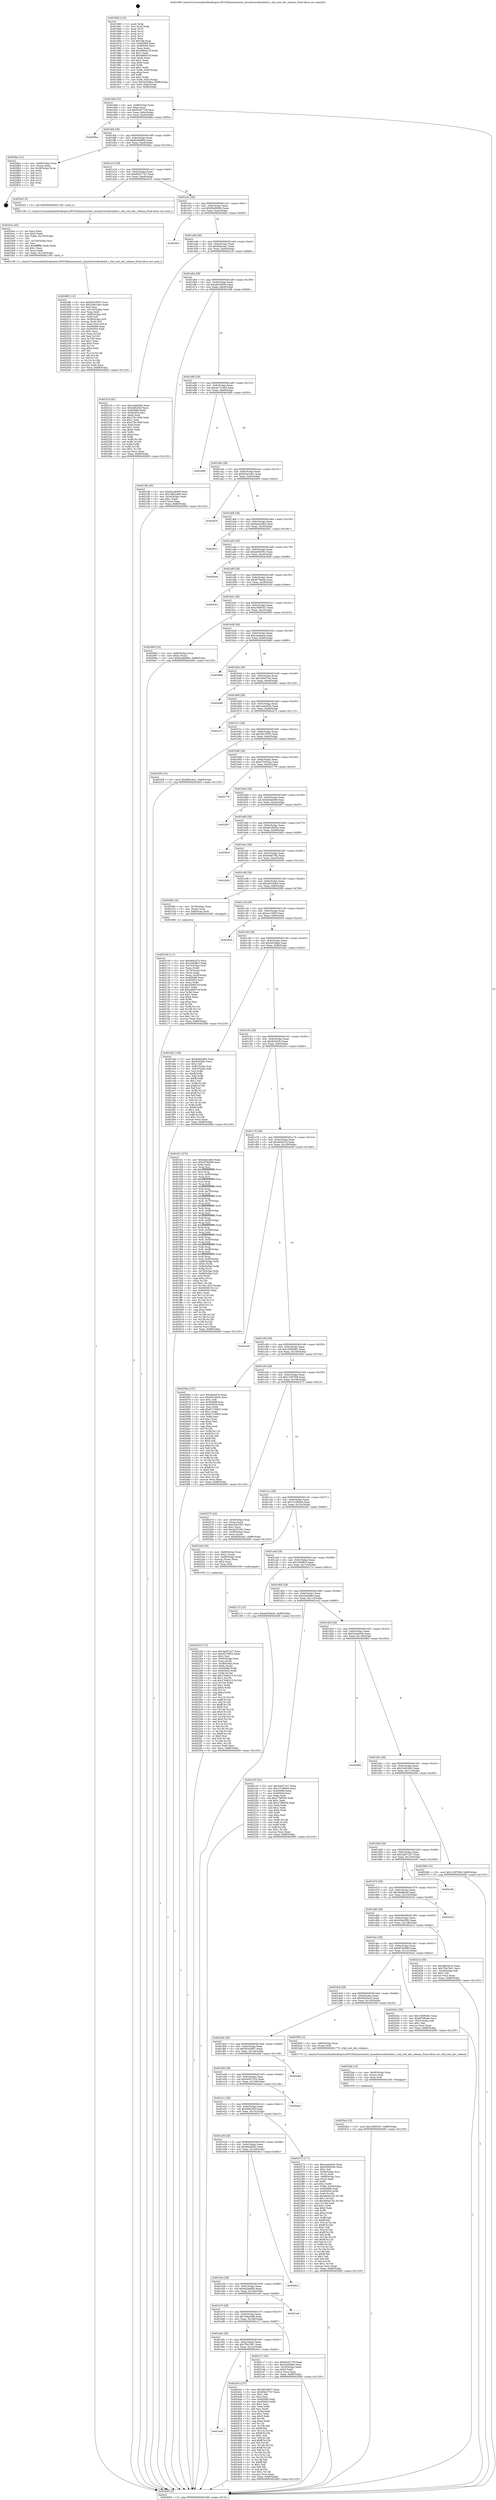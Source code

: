 digraph "0x401960" {
  label = "0x401960 (/mnt/c/Users/mathe/Desktop/tcc/POCII/binaries/extr_linuxdriversblockrbd.c_rbd_root_dev_release_Final-ollvm.out::main(0))"
  labelloc = "t"
  node[shape=record]

  Entry [label="",width=0.3,height=0.3,shape=circle,fillcolor=black,style=filled]
  "0x4019d4" [label="{
     0x4019d4 [32]\l
     | [instrs]\l
     &nbsp;&nbsp;0x4019d4 \<+6\>: mov -0x88(%rbp),%eax\l
     &nbsp;&nbsp;0x4019da \<+2\>: mov %eax,%ecx\l
     &nbsp;&nbsp;0x4019dc \<+6\>: sub $0x8165770f,%ecx\l
     &nbsp;&nbsp;0x4019e2 \<+6\>: mov %eax,-0x9c(%rbp)\l
     &nbsp;&nbsp;0x4019e8 \<+6\>: mov %ecx,-0xa0(%rbp)\l
     &nbsp;&nbsp;0x4019ee \<+6\>: je 00000000004028ba \<main+0xf5a\>\l
  }"]
  "0x4028ba" [label="{
     0x4028ba\l
  }", style=dashed]
  "0x4019f4" [label="{
     0x4019f4 [28]\l
     | [instrs]\l
     &nbsp;&nbsp;0x4019f4 \<+5\>: jmp 00000000004019f9 \<main+0x99\>\l
     &nbsp;&nbsp;0x4019f9 \<+6\>: mov -0x9c(%rbp),%eax\l
     &nbsp;&nbsp;0x4019ff \<+5\>: sub $0x8cdd4984,%eax\l
     &nbsp;&nbsp;0x401a04 \<+6\>: mov %eax,-0xa4(%rbp)\l
     &nbsp;&nbsp;0x401a0a \<+6\>: je 00000000004029ac \<main+0x104c\>\l
  }"]
  Exit [label="",width=0.3,height=0.3,shape=circle,fillcolor=black,style=filled,peripheries=2]
  "0x4029ac" [label="{
     0x4029ac [21]\l
     | [instrs]\l
     &nbsp;&nbsp;0x4029ac \<+4\>: mov -0x80(%rbp),%rax\l
     &nbsp;&nbsp;0x4029b0 \<+2\>: mov (%rax),%eax\l
     &nbsp;&nbsp;0x4029b2 \<+4\>: lea -0x28(%rbp),%rsp\l
     &nbsp;&nbsp;0x4029b6 \<+1\>: pop %rbx\l
     &nbsp;&nbsp;0x4029b7 \<+2\>: pop %r12\l
     &nbsp;&nbsp;0x4029b9 \<+2\>: pop %r13\l
     &nbsp;&nbsp;0x4029bb \<+2\>: pop %r14\l
     &nbsp;&nbsp;0x4029bd \<+2\>: pop %r15\l
     &nbsp;&nbsp;0x4029bf \<+1\>: pop %rbp\l
     &nbsp;&nbsp;0x4029c0 \<+1\>: ret\l
  }"]
  "0x401a10" [label="{
     0x401a10 [28]\l
     | [instrs]\l
     &nbsp;&nbsp;0x401a10 \<+5\>: jmp 0000000000401a15 \<main+0xb5\>\l
     &nbsp;&nbsp;0x401a15 \<+6\>: mov -0x9c(%rbp),%eax\l
     &nbsp;&nbsp;0x401a1b \<+5\>: sub $0x95b277d7,%eax\l
     &nbsp;&nbsp;0x401a20 \<+6\>: mov %eax,-0xa8(%rbp)\l
     &nbsp;&nbsp;0x401a26 \<+6\>: je 00000000004024c5 \<main+0xb65\>\l
  }"]
  "0x4025ba" [label="{
     0x4025ba [15]\l
     | [instrs]\l
     &nbsp;&nbsp;0x4025ba \<+10\>: movl $0xc36003a7,-0x88(%rbp)\l
     &nbsp;&nbsp;0x4025c4 \<+5\>: jmp 0000000000402b95 \<main+0x1235\>\l
  }"]
  "0x4024c5" [label="{
     0x4024c5 [5]\l
     | [instrs]\l
     &nbsp;&nbsp;0x4024c5 \<+5\>: call 0000000000401160 \<next_i\>\l
     | [calls]\l
     &nbsp;&nbsp;0x401160 \{1\} (/mnt/c/Users/mathe/Desktop/tcc/POCII/binaries/extr_linuxdriversblockrbd.c_rbd_root_dev_release_Final-ollvm.out::next_i)\l
  }"]
  "0x401a2c" [label="{
     0x401a2c [28]\l
     | [instrs]\l
     &nbsp;&nbsp;0x401a2c \<+5\>: jmp 0000000000401a31 \<main+0xd1\>\l
     &nbsp;&nbsp;0x401a31 \<+6\>: mov -0x9c(%rbp),%eax\l
     &nbsp;&nbsp;0x401a37 \<+5\>: sub $0x99a96694,%eax\l
     &nbsp;&nbsp;0x401a3c \<+6\>: mov %eax,-0xac(%rbp)\l
     &nbsp;&nbsp;0x401a42 \<+6\>: je 00000000004026b3 \<main+0xd53\>\l
  }"]
  "0x4025ab" [label="{
     0x4025ab [15]\l
     | [instrs]\l
     &nbsp;&nbsp;0x4025ab \<+4\>: mov -0x60(%rbp),%rax\l
     &nbsp;&nbsp;0x4025af \<+3\>: mov (%rax),%rax\l
     &nbsp;&nbsp;0x4025b2 \<+3\>: mov %rax,%rdi\l
     &nbsp;&nbsp;0x4025b5 \<+5\>: call 0000000000401030 \<free@plt\>\l
     | [calls]\l
     &nbsp;&nbsp;0x401030 \{1\} (unknown)\l
  }"]
  "0x4026b3" [label="{
     0x4026b3\l
  }", style=dashed]
  "0x401a48" [label="{
     0x401a48 [28]\l
     | [instrs]\l
     &nbsp;&nbsp;0x401a48 \<+5\>: jmp 0000000000401a4d \<main+0xed\>\l
     &nbsp;&nbsp;0x401a4d \<+6\>: mov -0x9c(%rbp),%eax\l
     &nbsp;&nbsp;0x401a53 \<+5\>: sub $0x9f3bc4a1,%eax\l
     &nbsp;&nbsp;0x401a58 \<+6\>: mov %eax,-0xb0(%rbp)\l
     &nbsp;&nbsp;0x401a5e \<+6\>: je 0000000000402318 \<main+0x9b8\>\l
  }"]
  "0x4024f6" [label="{
     0x4024f6 [112]\l
     | [instrs]\l
     &nbsp;&nbsp;0x4024f6 \<+5\>: mov $0x593c0937,%ecx\l
     &nbsp;&nbsp;0x4024fb \<+5\>: mov $0x33e61bb5,%edx\l
     &nbsp;&nbsp;0x402500 \<+2\>: xor %esi,%esi\l
     &nbsp;&nbsp;0x402502 \<+6\>: mov -0x154(%rbp),%edi\l
     &nbsp;&nbsp;0x402508 \<+3\>: imul %eax,%edi\l
     &nbsp;&nbsp;0x40250b \<+4\>: mov -0x60(%rbp),%r8\l
     &nbsp;&nbsp;0x40250f \<+3\>: mov (%r8),%r8\l
     &nbsp;&nbsp;0x402512 \<+4\>: mov -0x58(%rbp),%r9\l
     &nbsp;&nbsp;0x402516 \<+3\>: movslq (%r9),%r9\l
     &nbsp;&nbsp;0x402519 \<+4\>: mov %edi,(%r8,%r9,4)\l
     &nbsp;&nbsp;0x40251d \<+7\>: mov 0x405068,%eax\l
     &nbsp;&nbsp;0x402524 \<+7\>: mov 0x405054,%edi\l
     &nbsp;&nbsp;0x40252b \<+3\>: sub $0x1,%esi\l
     &nbsp;&nbsp;0x40252e \<+3\>: mov %eax,%r10d\l
     &nbsp;&nbsp;0x402531 \<+3\>: add %esi,%r10d\l
     &nbsp;&nbsp;0x402534 \<+4\>: imul %r10d,%eax\l
     &nbsp;&nbsp;0x402538 \<+3\>: and $0x1,%eax\l
     &nbsp;&nbsp;0x40253b \<+3\>: cmp $0x0,%eax\l
     &nbsp;&nbsp;0x40253e \<+4\>: sete %r11b\l
     &nbsp;&nbsp;0x402542 \<+3\>: cmp $0xa,%edi\l
     &nbsp;&nbsp;0x402545 \<+3\>: setl %bl\l
     &nbsp;&nbsp;0x402548 \<+3\>: mov %r11b,%r14b\l
     &nbsp;&nbsp;0x40254b \<+3\>: and %bl,%r14b\l
     &nbsp;&nbsp;0x40254e \<+3\>: xor %bl,%r11b\l
     &nbsp;&nbsp;0x402551 \<+3\>: or %r11b,%r14b\l
     &nbsp;&nbsp;0x402554 \<+4\>: test $0x1,%r14b\l
     &nbsp;&nbsp;0x402558 \<+3\>: cmovne %edx,%ecx\l
     &nbsp;&nbsp;0x40255b \<+6\>: mov %ecx,-0x88(%rbp)\l
     &nbsp;&nbsp;0x402561 \<+5\>: jmp 0000000000402b95 \<main+0x1235\>\l
  }"]
  "0x402318" [label="{
     0x402318 [91]\l
     | [instrs]\l
     &nbsp;&nbsp;0x402318 \<+5\>: mov $0xceebe93b,%eax\l
     &nbsp;&nbsp;0x40231d \<+5\>: mov $0x5b823fcf,%ecx\l
     &nbsp;&nbsp;0x402322 \<+7\>: mov 0x405068,%edx\l
     &nbsp;&nbsp;0x402329 \<+7\>: mov 0x405054,%esi\l
     &nbsp;&nbsp;0x402330 \<+2\>: mov %edx,%edi\l
     &nbsp;&nbsp;0x402332 \<+6\>: add $0x27bc1849,%edi\l
     &nbsp;&nbsp;0x402338 \<+3\>: sub $0x1,%edi\l
     &nbsp;&nbsp;0x40233b \<+6\>: sub $0x27bc1849,%edi\l
     &nbsp;&nbsp;0x402341 \<+3\>: imul %edi,%edx\l
     &nbsp;&nbsp;0x402344 \<+3\>: and $0x1,%edx\l
     &nbsp;&nbsp;0x402347 \<+3\>: cmp $0x0,%edx\l
     &nbsp;&nbsp;0x40234a \<+4\>: sete %r8b\l
     &nbsp;&nbsp;0x40234e \<+3\>: cmp $0xa,%esi\l
     &nbsp;&nbsp;0x402351 \<+4\>: setl %r9b\l
     &nbsp;&nbsp;0x402355 \<+3\>: mov %r8b,%r10b\l
     &nbsp;&nbsp;0x402358 \<+3\>: and %r9b,%r10b\l
     &nbsp;&nbsp;0x40235b \<+3\>: xor %r9b,%r8b\l
     &nbsp;&nbsp;0x40235e \<+3\>: or %r8b,%r10b\l
     &nbsp;&nbsp;0x402361 \<+4\>: test $0x1,%r10b\l
     &nbsp;&nbsp;0x402365 \<+3\>: cmovne %ecx,%eax\l
     &nbsp;&nbsp;0x402368 \<+6\>: mov %eax,-0x88(%rbp)\l
     &nbsp;&nbsp;0x40236e \<+5\>: jmp 0000000000402b95 \<main+0x1235\>\l
  }"]
  "0x401a64" [label="{
     0x401a64 [28]\l
     | [instrs]\l
     &nbsp;&nbsp;0x401a64 \<+5\>: jmp 0000000000401a69 \<main+0x109\>\l
     &nbsp;&nbsp;0x401a69 \<+6\>: mov -0x9c(%rbp),%eax\l
     &nbsp;&nbsp;0x401a6f \<+5\>: sub $0xab034b5e,%eax\l
     &nbsp;&nbsp;0x401a74 \<+6\>: mov %eax,-0xb4(%rbp)\l
     &nbsp;&nbsp;0x401a7a \<+6\>: je 000000000040218b \<main+0x82b\>\l
  }"]
  "0x4024ca" [label="{
     0x4024ca [44]\l
     | [instrs]\l
     &nbsp;&nbsp;0x4024ca \<+2\>: xor %ecx,%ecx\l
     &nbsp;&nbsp;0x4024cc \<+5\>: mov $0x2,%edx\l
     &nbsp;&nbsp;0x4024d1 \<+6\>: mov %edx,-0x150(%rbp)\l
     &nbsp;&nbsp;0x4024d7 \<+1\>: cltd\l
     &nbsp;&nbsp;0x4024d8 \<+6\>: mov -0x150(%rbp),%esi\l
     &nbsp;&nbsp;0x4024de \<+2\>: idiv %esi\l
     &nbsp;&nbsp;0x4024e0 \<+6\>: imul $0xfffffffe,%edx,%edx\l
     &nbsp;&nbsp;0x4024e6 \<+3\>: sub $0x1,%ecx\l
     &nbsp;&nbsp;0x4024e9 \<+2\>: sub %ecx,%edx\l
     &nbsp;&nbsp;0x4024eb \<+6\>: mov %edx,-0x154(%rbp)\l
     &nbsp;&nbsp;0x4024f1 \<+5\>: call 0000000000401160 \<next_i\>\l
     | [calls]\l
     &nbsp;&nbsp;0x401160 \{1\} (/mnt/c/Users/mathe/Desktop/tcc/POCII/binaries/extr_linuxdriversblockrbd.c_rbd_root_dev_release_Final-ollvm.out::next_i)\l
  }"]
  "0x40218b" [label="{
     0x40218b [30]\l
     | [instrs]\l
     &nbsp;&nbsp;0x40218b \<+5\>: mov $0x6a2a6d0d,%eax\l
     &nbsp;&nbsp;0x402190 \<+5\>: mov $0x7e8a2a86,%ecx\l
     &nbsp;&nbsp;0x402195 \<+3\>: mov -0x30(%rbp),%edx\l
     &nbsp;&nbsp;0x402198 \<+3\>: cmp $0x1,%edx\l
     &nbsp;&nbsp;0x40219b \<+3\>: cmovl %ecx,%eax\l
     &nbsp;&nbsp;0x40219e \<+6\>: mov %eax,-0x88(%rbp)\l
     &nbsp;&nbsp;0x4021a4 \<+5\>: jmp 0000000000402b95 \<main+0x1235\>\l
  }"]
  "0x401a80" [label="{
     0x401a80 [28]\l
     | [instrs]\l
     &nbsp;&nbsp;0x401a80 \<+5\>: jmp 0000000000401a85 \<main+0x125\>\l
     &nbsp;&nbsp;0x401a85 \<+6\>: mov -0x9c(%rbp),%eax\l
     &nbsp;&nbsp;0x401a8b \<+5\>: sub $0xae711926,%eax\l
     &nbsp;&nbsp;0x401a90 \<+6\>: mov %eax,-0xb8(%rbp)\l
     &nbsp;&nbsp;0x401a96 \<+6\>: je 0000000000402890 \<main+0xf30\>\l
  }"]
  "0x401ea8" [label="{
     0x401ea8\l
  }", style=dashed]
  "0x402890" [label="{
     0x402890\l
  }", style=dashed]
  "0x401a9c" [label="{
     0x401a9c [28]\l
     | [instrs]\l
     &nbsp;&nbsp;0x401a9c \<+5\>: jmp 0000000000401aa1 \<main+0x141\>\l
     &nbsp;&nbsp;0x401aa1 \<+6\>: mov -0x9c(%rbp),%eax\l
     &nbsp;&nbsp;0x401aa7 \<+5\>: sub $0xb54e1de1,%eax\l
     &nbsp;&nbsp;0x401aac \<+6\>: mov %eax,-0xbc(%rbp)\l
     &nbsp;&nbsp;0x401ab2 \<+6\>: je 0000000000402924 \<main+0xfc4\>\l
  }"]
  "0x40243c" [label="{
     0x40243c [137]\l
     | [instrs]\l
     &nbsp;&nbsp;0x40243c \<+5\>: mov $0x593c0937,%eax\l
     &nbsp;&nbsp;0x402441 \<+5\>: mov $0x95b277d7,%ecx\l
     &nbsp;&nbsp;0x402446 \<+2\>: mov $0x1,%dl\l
     &nbsp;&nbsp;0x402448 \<+2\>: xor %esi,%esi\l
     &nbsp;&nbsp;0x40244a \<+7\>: mov 0x405068,%edi\l
     &nbsp;&nbsp;0x402451 \<+8\>: mov 0x405054,%r8d\l
     &nbsp;&nbsp;0x402459 \<+3\>: sub $0x1,%esi\l
     &nbsp;&nbsp;0x40245c \<+3\>: mov %edi,%r9d\l
     &nbsp;&nbsp;0x40245f \<+3\>: add %esi,%r9d\l
     &nbsp;&nbsp;0x402462 \<+4\>: imul %r9d,%edi\l
     &nbsp;&nbsp;0x402466 \<+3\>: and $0x1,%edi\l
     &nbsp;&nbsp;0x402469 \<+3\>: cmp $0x0,%edi\l
     &nbsp;&nbsp;0x40246c \<+4\>: sete %r10b\l
     &nbsp;&nbsp;0x402470 \<+4\>: cmp $0xa,%r8d\l
     &nbsp;&nbsp;0x402474 \<+4\>: setl %r11b\l
     &nbsp;&nbsp;0x402478 \<+3\>: mov %r10b,%bl\l
     &nbsp;&nbsp;0x40247b \<+3\>: xor $0xff,%bl\l
     &nbsp;&nbsp;0x40247e \<+3\>: mov %r11b,%r14b\l
     &nbsp;&nbsp;0x402481 \<+4\>: xor $0xff,%r14b\l
     &nbsp;&nbsp;0x402485 \<+3\>: xor $0x1,%dl\l
     &nbsp;&nbsp;0x402488 \<+3\>: mov %bl,%r15b\l
     &nbsp;&nbsp;0x40248b \<+4\>: and $0xff,%r15b\l
     &nbsp;&nbsp;0x40248f \<+3\>: and %dl,%r10b\l
     &nbsp;&nbsp;0x402492 \<+3\>: mov %r14b,%r12b\l
     &nbsp;&nbsp;0x402495 \<+4\>: and $0xff,%r12b\l
     &nbsp;&nbsp;0x402499 \<+3\>: and %dl,%r11b\l
     &nbsp;&nbsp;0x40249c \<+3\>: or %r10b,%r15b\l
     &nbsp;&nbsp;0x40249f \<+3\>: or %r11b,%r12b\l
     &nbsp;&nbsp;0x4024a2 \<+3\>: xor %r12b,%r15b\l
     &nbsp;&nbsp;0x4024a5 \<+3\>: or %r14b,%bl\l
     &nbsp;&nbsp;0x4024a8 \<+3\>: xor $0xff,%bl\l
     &nbsp;&nbsp;0x4024ab \<+3\>: or $0x1,%dl\l
     &nbsp;&nbsp;0x4024ae \<+2\>: and %dl,%bl\l
     &nbsp;&nbsp;0x4024b0 \<+3\>: or %bl,%r15b\l
     &nbsp;&nbsp;0x4024b3 \<+4\>: test $0x1,%r15b\l
     &nbsp;&nbsp;0x4024b7 \<+3\>: cmovne %ecx,%eax\l
     &nbsp;&nbsp;0x4024ba \<+6\>: mov %eax,-0x88(%rbp)\l
     &nbsp;&nbsp;0x4024c0 \<+5\>: jmp 0000000000402b95 \<main+0x1235\>\l
  }"]
  "0x402924" [label="{
     0x402924\l
  }", style=dashed]
  "0x401ab8" [label="{
     0x401ab8 [28]\l
     | [instrs]\l
     &nbsp;&nbsp;0x401ab8 \<+5\>: jmp 0000000000401abd \<main+0x15d\>\l
     &nbsp;&nbsp;0x401abd \<+6\>: mov -0x9c(%rbp),%eax\l
     &nbsp;&nbsp;0x401ac3 \<+5\>: sub $0xba6a2db0,%eax\l
     &nbsp;&nbsp;0x401ac8 \<+6\>: mov %eax,-0xc0(%rbp)\l
     &nbsp;&nbsp;0x401ace \<+6\>: je 00000000004029c1 \<main+0x1061\>\l
  }"]
  "0x40225d" [label="{
     0x40225d [172]\l
     | [instrs]\l
     &nbsp;&nbsp;0x40225d \<+5\>: mov $0x3ab57227,%ecx\l
     &nbsp;&nbsp;0x402262 \<+5\>: mov $0xd5c7f954,%edx\l
     &nbsp;&nbsp;0x402267 \<+3\>: mov $0x1,%sil\l
     &nbsp;&nbsp;0x40226a \<+4\>: mov -0x60(%rbp),%rdi\l
     &nbsp;&nbsp;0x40226e \<+3\>: mov %rax,(%rdi)\l
     &nbsp;&nbsp;0x402271 \<+4\>: mov -0x58(%rbp),%rax\l
     &nbsp;&nbsp;0x402275 \<+6\>: movl $0x0,(%rax)\l
     &nbsp;&nbsp;0x40227b \<+8\>: mov 0x405068,%r8d\l
     &nbsp;&nbsp;0x402283 \<+8\>: mov 0x405054,%r9d\l
     &nbsp;&nbsp;0x40228b \<+3\>: mov %r8d,%r10d\l
     &nbsp;&nbsp;0x40228e \<+7\>: add $0x27bdb215,%r10d\l
     &nbsp;&nbsp;0x402295 \<+4\>: sub $0x1,%r10d\l
     &nbsp;&nbsp;0x402299 \<+7\>: sub $0x27bdb215,%r10d\l
     &nbsp;&nbsp;0x4022a0 \<+4\>: imul %r10d,%r8d\l
     &nbsp;&nbsp;0x4022a4 \<+4\>: and $0x1,%r8d\l
     &nbsp;&nbsp;0x4022a8 \<+4\>: cmp $0x0,%r8d\l
     &nbsp;&nbsp;0x4022ac \<+4\>: sete %r11b\l
     &nbsp;&nbsp;0x4022b0 \<+4\>: cmp $0xa,%r9d\l
     &nbsp;&nbsp;0x4022b4 \<+3\>: setl %bl\l
     &nbsp;&nbsp;0x4022b7 \<+3\>: mov %r11b,%r14b\l
     &nbsp;&nbsp;0x4022ba \<+4\>: xor $0xff,%r14b\l
     &nbsp;&nbsp;0x4022be \<+3\>: mov %bl,%r15b\l
     &nbsp;&nbsp;0x4022c1 \<+4\>: xor $0xff,%r15b\l
     &nbsp;&nbsp;0x4022c5 \<+4\>: xor $0x0,%sil\l
     &nbsp;&nbsp;0x4022c9 \<+3\>: mov %r14b,%r12b\l
     &nbsp;&nbsp;0x4022cc \<+4\>: and $0x0,%r12b\l
     &nbsp;&nbsp;0x4022d0 \<+3\>: and %sil,%r11b\l
     &nbsp;&nbsp;0x4022d3 \<+3\>: mov %r15b,%r13b\l
     &nbsp;&nbsp;0x4022d6 \<+4\>: and $0x0,%r13b\l
     &nbsp;&nbsp;0x4022da \<+3\>: and %sil,%bl\l
     &nbsp;&nbsp;0x4022dd \<+3\>: or %r11b,%r12b\l
     &nbsp;&nbsp;0x4022e0 \<+3\>: or %bl,%r13b\l
     &nbsp;&nbsp;0x4022e3 \<+3\>: xor %r13b,%r12b\l
     &nbsp;&nbsp;0x4022e6 \<+3\>: or %r15b,%r14b\l
     &nbsp;&nbsp;0x4022e9 \<+4\>: xor $0xff,%r14b\l
     &nbsp;&nbsp;0x4022ed \<+4\>: or $0x0,%sil\l
     &nbsp;&nbsp;0x4022f1 \<+3\>: and %sil,%r14b\l
     &nbsp;&nbsp;0x4022f4 \<+3\>: or %r14b,%r12b\l
     &nbsp;&nbsp;0x4022f7 \<+4\>: test $0x1,%r12b\l
     &nbsp;&nbsp;0x4022fb \<+3\>: cmovne %edx,%ecx\l
     &nbsp;&nbsp;0x4022fe \<+6\>: mov %ecx,-0x88(%rbp)\l
     &nbsp;&nbsp;0x402304 \<+5\>: jmp 0000000000402b95 \<main+0x1235\>\l
  }"]
  "0x4029c1" [label="{
     0x4029c1\l
  }", style=dashed]
  "0x401ad4" [label="{
     0x401ad4 [28]\l
     | [instrs]\l
     &nbsp;&nbsp;0x401ad4 \<+5\>: jmp 0000000000401ad9 \<main+0x179\>\l
     &nbsp;&nbsp;0x401ad9 \<+6\>: mov -0x9c(%rbp),%eax\l
     &nbsp;&nbsp;0x401adf \<+5\>: sub $0xbe65005c,%eax\l
     &nbsp;&nbsp;0x401ae4 \<+6\>: mov %eax,-0xc4(%rbp)\l
     &nbsp;&nbsp;0x401aea \<+6\>: je 00000000004026e6 \<main+0xd86\>\l
  }"]
  "0x401e8c" [label="{
     0x401e8c [28]\l
     | [instrs]\l
     &nbsp;&nbsp;0x401e8c \<+5\>: jmp 0000000000401e91 \<main+0x531\>\l
     &nbsp;&nbsp;0x401e91 \<+6\>: mov -0x9c(%rbp),%eax\l
     &nbsp;&nbsp;0x401e97 \<+5\>: sub $0x7f5e7b01,%eax\l
     &nbsp;&nbsp;0x401e9c \<+6\>: mov %eax,-0x14c(%rbp)\l
     &nbsp;&nbsp;0x401ea2 \<+6\>: je 000000000040243c \<main+0xadc\>\l
  }"]
  "0x4026e6" [label="{
     0x4026e6\l
  }", style=dashed]
  "0x401af0" [label="{
     0x401af0 [28]\l
     | [instrs]\l
     &nbsp;&nbsp;0x401af0 \<+5\>: jmp 0000000000401af5 \<main+0x195\>\l
     &nbsp;&nbsp;0x401af5 \<+6\>: mov -0x9c(%rbp),%eax\l
     &nbsp;&nbsp;0x401afb \<+5\>: sub $0xbf758ade,%eax\l
     &nbsp;&nbsp;0x401b00 \<+6\>: mov %eax,-0xc8(%rbp)\l
     &nbsp;&nbsp;0x401b06 \<+6\>: je 000000000040204c \<main+0x6ec\>\l
  }"]
  "0x4021c7" [label="{
     0x4021c7 [30]\l
     | [instrs]\l
     &nbsp;&nbsp;0x4021c7 \<+5\>: mov $0x8165770f,%eax\l
     &nbsp;&nbsp;0x4021cc \<+5\>: mov $0x25a0df4e,%ecx\l
     &nbsp;&nbsp;0x4021d1 \<+3\>: mov -0x30(%rbp),%edx\l
     &nbsp;&nbsp;0x4021d4 \<+3\>: cmp $0x0,%edx\l
     &nbsp;&nbsp;0x4021d7 \<+3\>: cmove %ecx,%eax\l
     &nbsp;&nbsp;0x4021da \<+6\>: mov %eax,-0x88(%rbp)\l
     &nbsp;&nbsp;0x4021e0 \<+5\>: jmp 0000000000402b95 \<main+0x1235\>\l
  }"]
  "0x40204c" [label="{
     0x40204c\l
  }", style=dashed]
  "0x401b0c" [label="{
     0x401b0c [28]\l
     | [instrs]\l
     &nbsp;&nbsp;0x401b0c \<+5\>: jmp 0000000000401b11 \<main+0x1b1\>\l
     &nbsp;&nbsp;0x401b11 \<+6\>: mov -0x9c(%rbp),%eax\l
     &nbsp;&nbsp;0x401b17 \<+5\>: sub $0xc36003a7,%eax\l
     &nbsp;&nbsp;0x401b1c \<+6\>: mov %eax,-0xcc(%rbp)\l
     &nbsp;&nbsp;0x401b22 \<+6\>: je 0000000000402993 \<main+0x1033\>\l
  }"]
  "0x401e70" [label="{
     0x401e70 [28]\l
     | [instrs]\l
     &nbsp;&nbsp;0x401e70 \<+5\>: jmp 0000000000401e75 \<main+0x515\>\l
     &nbsp;&nbsp;0x401e75 \<+6\>: mov -0x9c(%rbp),%eax\l
     &nbsp;&nbsp;0x401e7b \<+5\>: sub $0x7e8a2a86,%eax\l
     &nbsp;&nbsp;0x401e80 \<+6\>: mov %eax,-0x148(%rbp)\l
     &nbsp;&nbsp;0x401e86 \<+6\>: je 00000000004021c7 \<main+0x867\>\l
  }"]
  "0x402993" [label="{
     0x402993 [25]\l
     | [instrs]\l
     &nbsp;&nbsp;0x402993 \<+4\>: mov -0x80(%rbp),%rax\l
     &nbsp;&nbsp;0x402997 \<+6\>: movl $0x0,(%rax)\l
     &nbsp;&nbsp;0x40299d \<+10\>: movl $0x8cdd4984,-0x88(%rbp)\l
     &nbsp;&nbsp;0x4029a7 \<+5\>: jmp 0000000000402b95 \<main+0x1235\>\l
  }"]
  "0x401b28" [label="{
     0x401b28 [28]\l
     | [instrs]\l
     &nbsp;&nbsp;0x401b28 \<+5\>: jmp 0000000000401b2d \<main+0x1cd\>\l
     &nbsp;&nbsp;0x401b2d \<+6\>: mov -0x9c(%rbp),%eax\l
     &nbsp;&nbsp;0x401b33 \<+5\>: sub $0xcae4eeca,%eax\l
     &nbsp;&nbsp;0x401b38 \<+6\>: mov %eax,-0xd0(%rbp)\l
     &nbsp;&nbsp;0x401b3e \<+6\>: je 0000000000402866 \<main+0xf06\>\l
  }"]
  "0x4021a9" [label="{
     0x4021a9\l
  }", style=dashed]
  "0x402866" [label="{
     0x402866\l
  }", style=dashed]
  "0x401b44" [label="{
     0x401b44 [28]\l
     | [instrs]\l
     &nbsp;&nbsp;0x401b44 \<+5\>: jmp 0000000000401b49 \<main+0x1e9\>\l
     &nbsp;&nbsp;0x401b49 \<+6\>: mov -0x9c(%rbp),%eax\l
     &nbsp;&nbsp;0x401b4f \<+5\>: sub $0xcbb637ee,%eax\l
     &nbsp;&nbsp;0x401b54 \<+6\>: mov %eax,-0xd4(%rbp)\l
     &nbsp;&nbsp;0x401b5a \<+6\>: je 0000000000402b86 \<main+0x1226\>\l
  }"]
  "0x401e54" [label="{
     0x401e54 [28]\l
     | [instrs]\l
     &nbsp;&nbsp;0x401e54 \<+5\>: jmp 0000000000401e59 \<main+0x4f9\>\l
     &nbsp;&nbsp;0x401e59 \<+6\>: mov -0x9c(%rbp),%eax\l
     &nbsp;&nbsp;0x401e5f \<+5\>: sub $0x6a2a6d0d,%eax\l
     &nbsp;&nbsp;0x401e64 \<+6\>: mov %eax,-0x144(%rbp)\l
     &nbsp;&nbsp;0x401e6a \<+6\>: je 00000000004021a9 \<main+0x849\>\l
  }"]
  "0x402b86" [label="{
     0x402b86\l
  }", style=dashed]
  "0x401b60" [label="{
     0x401b60 [28]\l
     | [instrs]\l
     &nbsp;&nbsp;0x401b60 \<+5\>: jmp 0000000000401b65 \<main+0x205\>\l
     &nbsp;&nbsp;0x401b65 \<+6\>: mov -0x9c(%rbp),%eax\l
     &nbsp;&nbsp;0x401b6b \<+5\>: sub $0xceebe93b,%eax\l
     &nbsp;&nbsp;0x401b70 \<+6\>: mov %eax,-0xd8(%rbp)\l
     &nbsp;&nbsp;0x401b76 \<+6\>: je 0000000000402a73 \<main+0x1113\>\l
  }"]
  "0x4026c2" [label="{
     0x4026c2\l
  }", style=dashed]
  "0x402a73" [label="{
     0x402a73\l
  }", style=dashed]
  "0x401b7c" [label="{
     0x401b7c [28]\l
     | [instrs]\l
     &nbsp;&nbsp;0x401b7c \<+5\>: jmp 0000000000401b81 \<main+0x221\>\l
     &nbsp;&nbsp;0x401b81 \<+6\>: mov -0x9c(%rbp),%eax\l
     &nbsp;&nbsp;0x401b87 \<+5\>: sub $0xd5c7f954,%eax\l
     &nbsp;&nbsp;0x401b8c \<+6\>: mov %eax,-0xdc(%rbp)\l
     &nbsp;&nbsp;0x401b92 \<+6\>: je 0000000000402309 \<main+0x9a9\>\l
  }"]
  "0x401e38" [label="{
     0x401e38 [28]\l
     | [instrs]\l
     &nbsp;&nbsp;0x401e38 \<+5\>: jmp 0000000000401e3d \<main+0x4dd\>\l
     &nbsp;&nbsp;0x401e3d \<+6\>: mov -0x9c(%rbp),%eax\l
     &nbsp;&nbsp;0x401e43 \<+5\>: sub $0x69a2fb52,%eax\l
     &nbsp;&nbsp;0x401e48 \<+6\>: mov %eax,-0x140(%rbp)\l
     &nbsp;&nbsp;0x401e4e \<+6\>: je 00000000004026c2 \<main+0xd62\>\l
  }"]
  "0x402309" [label="{
     0x402309 [15]\l
     | [instrs]\l
     &nbsp;&nbsp;0x402309 \<+10\>: movl $0x9f3bc4a1,-0x88(%rbp)\l
     &nbsp;&nbsp;0x402313 \<+5\>: jmp 0000000000402b95 \<main+0x1235\>\l
  }"]
  "0x401b98" [label="{
     0x401b98 [28]\l
     | [instrs]\l
     &nbsp;&nbsp;0x401b98 \<+5\>: jmp 0000000000401b9d \<main+0x23d\>\l
     &nbsp;&nbsp;0x401b9d \<+6\>: mov -0x9c(%rbp),%eax\l
     &nbsp;&nbsp;0x401ba3 \<+5\>: sub $0xd7430eaa,%eax\l
     &nbsp;&nbsp;0x401ba8 \<+6\>: mov %eax,-0xe0(%rbp)\l
     &nbsp;&nbsp;0x401bae \<+6\>: je 0000000000402779 \<main+0xe19\>\l
  }"]
  "0x402373" [label="{
     0x402373 [171]\l
     | [instrs]\l
     &nbsp;&nbsp;0x402373 \<+5\>: mov $0xceebe93b,%eax\l
     &nbsp;&nbsp;0x402378 \<+5\>: mov $0x426e059c,%ecx\l
     &nbsp;&nbsp;0x40237d \<+2\>: mov $0x1,%dl\l
     &nbsp;&nbsp;0x40237f \<+4\>: mov -0x58(%rbp),%rsi\l
     &nbsp;&nbsp;0x402383 \<+2\>: mov (%rsi),%edi\l
     &nbsp;&nbsp;0x402385 \<+4\>: mov -0x68(%rbp),%rsi\l
     &nbsp;&nbsp;0x402389 \<+2\>: cmp (%rsi),%edi\l
     &nbsp;&nbsp;0x40238b \<+4\>: setl %r8b\l
     &nbsp;&nbsp;0x40238f \<+4\>: and $0x1,%r8b\l
     &nbsp;&nbsp;0x402393 \<+4\>: mov %r8b,-0x29(%rbp)\l
     &nbsp;&nbsp;0x402397 \<+7\>: mov 0x405068,%edi\l
     &nbsp;&nbsp;0x40239e \<+8\>: mov 0x405054,%r9d\l
     &nbsp;&nbsp;0x4023a6 \<+3\>: mov %edi,%r10d\l
     &nbsp;&nbsp;0x4023a9 \<+7\>: add $0xa944a742,%r10d\l
     &nbsp;&nbsp;0x4023b0 \<+4\>: sub $0x1,%r10d\l
     &nbsp;&nbsp;0x4023b4 \<+7\>: sub $0xa944a742,%r10d\l
     &nbsp;&nbsp;0x4023bb \<+4\>: imul %r10d,%edi\l
     &nbsp;&nbsp;0x4023bf \<+3\>: and $0x1,%edi\l
     &nbsp;&nbsp;0x4023c2 \<+3\>: cmp $0x0,%edi\l
     &nbsp;&nbsp;0x4023c5 \<+4\>: sete %r8b\l
     &nbsp;&nbsp;0x4023c9 \<+4\>: cmp $0xa,%r9d\l
     &nbsp;&nbsp;0x4023cd \<+4\>: setl %r11b\l
     &nbsp;&nbsp;0x4023d1 \<+3\>: mov %r8b,%bl\l
     &nbsp;&nbsp;0x4023d4 \<+3\>: xor $0xff,%bl\l
     &nbsp;&nbsp;0x4023d7 \<+3\>: mov %r11b,%r14b\l
     &nbsp;&nbsp;0x4023da \<+4\>: xor $0xff,%r14b\l
     &nbsp;&nbsp;0x4023de \<+3\>: xor $0x1,%dl\l
     &nbsp;&nbsp;0x4023e1 \<+3\>: mov %bl,%r15b\l
     &nbsp;&nbsp;0x4023e4 \<+4\>: and $0xff,%r15b\l
     &nbsp;&nbsp;0x4023e8 \<+3\>: and %dl,%r8b\l
     &nbsp;&nbsp;0x4023eb \<+3\>: mov %r14b,%r12b\l
     &nbsp;&nbsp;0x4023ee \<+4\>: and $0xff,%r12b\l
     &nbsp;&nbsp;0x4023f2 \<+3\>: and %dl,%r11b\l
     &nbsp;&nbsp;0x4023f5 \<+3\>: or %r8b,%r15b\l
     &nbsp;&nbsp;0x4023f8 \<+3\>: or %r11b,%r12b\l
     &nbsp;&nbsp;0x4023fb \<+3\>: xor %r12b,%r15b\l
     &nbsp;&nbsp;0x4023fe \<+3\>: or %r14b,%bl\l
     &nbsp;&nbsp;0x402401 \<+3\>: xor $0xff,%bl\l
     &nbsp;&nbsp;0x402404 \<+3\>: or $0x1,%dl\l
     &nbsp;&nbsp;0x402407 \<+2\>: and %dl,%bl\l
     &nbsp;&nbsp;0x402409 \<+3\>: or %bl,%r15b\l
     &nbsp;&nbsp;0x40240c \<+4\>: test $0x1,%r15b\l
     &nbsp;&nbsp;0x402410 \<+3\>: cmovne %ecx,%eax\l
     &nbsp;&nbsp;0x402413 \<+6\>: mov %eax,-0x88(%rbp)\l
     &nbsp;&nbsp;0x402419 \<+5\>: jmp 0000000000402b95 \<main+0x1235\>\l
  }"]
  "0x402779" [label="{
     0x402779\l
  }", style=dashed]
  "0x401bb4" [label="{
     0x401bb4 [28]\l
     | [instrs]\l
     &nbsp;&nbsp;0x401bb4 \<+5\>: jmp 0000000000401bb9 \<main+0x259\>\l
     &nbsp;&nbsp;0x401bb9 \<+6\>: mov -0x9c(%rbp),%eax\l
     &nbsp;&nbsp;0x401bbf \<+5\>: sub $0xdcfa6e98,%eax\l
     &nbsp;&nbsp;0x401bc4 \<+6\>: mov %eax,-0xe4(%rbp)\l
     &nbsp;&nbsp;0x401bca \<+6\>: je 0000000000402857 \<main+0xef7\>\l
  }"]
  "0x401e1c" [label="{
     0x401e1c [28]\l
     | [instrs]\l
     &nbsp;&nbsp;0x401e1c \<+5\>: jmp 0000000000401e21 \<main+0x4c1\>\l
     &nbsp;&nbsp;0x401e21 \<+6\>: mov -0x9c(%rbp),%eax\l
     &nbsp;&nbsp;0x401e27 \<+5\>: sub $0x5b823fcf,%eax\l
     &nbsp;&nbsp;0x401e2c \<+6\>: mov %eax,-0x13c(%rbp)\l
     &nbsp;&nbsp;0x401e32 \<+6\>: je 0000000000402373 \<main+0xa13\>\l
  }"]
  "0x402857" [label="{
     0x402857\l
  }", style=dashed]
  "0x401bd0" [label="{
     0x401bd0 [28]\l
     | [instrs]\l
     &nbsp;&nbsp;0x401bd0 \<+5\>: jmp 0000000000401bd5 \<main+0x275\>\l
     &nbsp;&nbsp;0x401bd5 \<+6\>: mov -0x9c(%rbp),%eax\l
     &nbsp;&nbsp;0x401bdb \<+5\>: sub $0xde33b63a,%eax\l
     &nbsp;&nbsp;0x401be0 \<+6\>: mov %eax,-0xe8(%rbp)\l
     &nbsp;&nbsp;0x401be6 \<+6\>: je 00000000004028c9 \<main+0xf69\>\l
  }"]
  "0x402aee" [label="{
     0x402aee\l
  }", style=dashed]
  "0x4028c9" [label="{
     0x4028c9\l
  }", style=dashed]
  "0x401bec" [label="{
     0x401bec [28]\l
     | [instrs]\l
     &nbsp;&nbsp;0x401bec \<+5\>: jmp 0000000000401bf1 \<main+0x291\>\l
     &nbsp;&nbsp;0x401bf1 \<+6\>: mov -0x9c(%rbp),%eax\l
     &nbsp;&nbsp;0x401bf7 \<+5\>: sub $0xe4b675f2,%eax\l
     &nbsp;&nbsp;0x401bfc \<+6\>: mov %eax,-0xec(%rbp)\l
     &nbsp;&nbsp;0x401c02 \<+6\>: je 0000000000402b2b \<main+0x11cb\>\l
  }"]
  "0x401e00" [label="{
     0x401e00 [28]\l
     | [instrs]\l
     &nbsp;&nbsp;0x401e00 \<+5\>: jmp 0000000000401e05 \<main+0x4a5\>\l
     &nbsp;&nbsp;0x401e05 \<+6\>: mov -0x9c(%rbp),%eax\l
     &nbsp;&nbsp;0x401e0b \<+5\>: sub $0x5a557534,%eax\l
     &nbsp;&nbsp;0x401e10 \<+6\>: mov %eax,-0x138(%rbp)\l
     &nbsp;&nbsp;0x401e16 \<+6\>: je 0000000000402aee \<main+0x118e\>\l
  }"]
  "0x402b2b" [label="{
     0x402b2b\l
  }", style=dashed]
  "0x401c08" [label="{
     0x401c08 [28]\l
     | [instrs]\l
     &nbsp;&nbsp;0x401c08 \<+5\>: jmp 0000000000401c0d \<main+0x2ad\>\l
     &nbsp;&nbsp;0x401c0d \<+6\>: mov -0x9c(%rbp),%eax\l
     &nbsp;&nbsp;0x401c13 \<+5\>: sub $0xe501b0c0,%eax\l
     &nbsp;&nbsp;0x401c18 \<+6\>: mov %eax,-0xf0(%rbp)\l
     &nbsp;&nbsp;0x401c1e \<+6\>: je 00000000004020fd \<main+0x79d\>\l
  }"]
  "0x402a98" [label="{
     0x402a98\l
  }", style=dashed]
  "0x4020fd" [label="{
     0x4020fd [16]\l
     | [instrs]\l
     &nbsp;&nbsp;0x4020fd \<+4\>: mov -0x78(%rbp),%rax\l
     &nbsp;&nbsp;0x402101 \<+3\>: mov (%rax),%rax\l
     &nbsp;&nbsp;0x402104 \<+4\>: mov 0x8(%rax),%rdi\l
     &nbsp;&nbsp;0x402108 \<+5\>: call 0000000000401060 \<atoi@plt\>\l
     | [calls]\l
     &nbsp;&nbsp;0x401060 \{1\} (unknown)\l
  }"]
  "0x401c24" [label="{
     0x401c24 [28]\l
     | [instrs]\l
     &nbsp;&nbsp;0x401c24 \<+5\>: jmp 0000000000401c29 \<main+0x2c9\>\l
     &nbsp;&nbsp;0x401c29 \<+6\>: mov -0x9c(%rbp),%eax\l
     &nbsp;&nbsp;0x401c2f \<+5\>: sub $0xecc1fd83,%eax\l
     &nbsp;&nbsp;0x401c34 \<+6\>: mov %eax,-0xf4(%rbp)\l
     &nbsp;&nbsp;0x401c3a \<+6\>: je 0000000000402624 \<main+0xcc4\>\l
  }"]
  "0x401de4" [label="{
     0x401de4 [28]\l
     | [instrs]\l
     &nbsp;&nbsp;0x401de4 \<+5\>: jmp 0000000000401de9 \<main+0x489\>\l
     &nbsp;&nbsp;0x401de9 \<+6\>: mov -0x9c(%rbp),%eax\l
     &nbsp;&nbsp;0x401def \<+5\>: sub $0x593c0937,%eax\l
     &nbsp;&nbsp;0x401df4 \<+6\>: mov %eax,-0x134(%rbp)\l
     &nbsp;&nbsp;0x401dfa \<+6\>: je 0000000000402a98 \<main+0x1138\>\l
  }"]
  "0x402624" [label="{
     0x402624\l
  }", style=dashed]
  "0x401c40" [label="{
     0x401c40 [28]\l
     | [instrs]\l
     &nbsp;&nbsp;0x401c40 \<+5\>: jmp 0000000000401c45 \<main+0x2e5\>\l
     &nbsp;&nbsp;0x401c45 \<+6\>: mov -0x9c(%rbp),%eax\l
     &nbsp;&nbsp;0x401c4b \<+5\>: sub $0x3d1b9ba,%eax\l
     &nbsp;&nbsp;0x401c50 \<+6\>: mov %eax,-0xf8(%rbp)\l
     &nbsp;&nbsp;0x401c56 \<+6\>: je 0000000000401eb2 \<main+0x552\>\l
  }"]
  "0x40259f" [label="{
     0x40259f [12]\l
     | [instrs]\l
     &nbsp;&nbsp;0x40259f \<+4\>: mov -0x60(%rbp),%rax\l
     &nbsp;&nbsp;0x4025a3 \<+3\>: mov (%rax),%rdi\l
     &nbsp;&nbsp;0x4025a6 \<+5\>: call 0000000000401770 \<rbd_root_dev_release\>\l
     | [calls]\l
     &nbsp;&nbsp;0x401770 \{1\} (/mnt/c/Users/mathe/Desktop/tcc/POCII/binaries/extr_linuxdriversblockrbd.c_rbd_root_dev_release_Final-ollvm.out::rbd_root_dev_release)\l
  }"]
  "0x401eb2" [label="{
     0x401eb2 [106]\l
     | [instrs]\l
     &nbsp;&nbsp;0x401eb2 \<+5\>: mov $0xba6a2db0,%eax\l
     &nbsp;&nbsp;0x401eb7 \<+5\>: mov $0x9c6249c,%ecx\l
     &nbsp;&nbsp;0x401ebc \<+2\>: mov $0x1,%dl\l
     &nbsp;&nbsp;0x401ebe \<+7\>: mov -0x82(%rbp),%sil\l
     &nbsp;&nbsp;0x401ec5 \<+7\>: mov -0x81(%rbp),%dil\l
     &nbsp;&nbsp;0x401ecc \<+3\>: mov %sil,%r8b\l
     &nbsp;&nbsp;0x401ecf \<+4\>: xor $0xff,%r8b\l
     &nbsp;&nbsp;0x401ed3 \<+3\>: mov %dil,%r9b\l
     &nbsp;&nbsp;0x401ed6 \<+4\>: xor $0xff,%r9b\l
     &nbsp;&nbsp;0x401eda \<+3\>: xor $0x1,%dl\l
     &nbsp;&nbsp;0x401edd \<+3\>: mov %r8b,%r10b\l
     &nbsp;&nbsp;0x401ee0 \<+4\>: and $0xff,%r10b\l
     &nbsp;&nbsp;0x401ee4 \<+3\>: and %dl,%sil\l
     &nbsp;&nbsp;0x401ee7 \<+3\>: mov %r9b,%r11b\l
     &nbsp;&nbsp;0x401eea \<+4\>: and $0xff,%r11b\l
     &nbsp;&nbsp;0x401eee \<+3\>: and %dl,%dil\l
     &nbsp;&nbsp;0x401ef1 \<+3\>: or %sil,%r10b\l
     &nbsp;&nbsp;0x401ef4 \<+3\>: or %dil,%r11b\l
     &nbsp;&nbsp;0x401ef7 \<+3\>: xor %r11b,%r10b\l
     &nbsp;&nbsp;0x401efa \<+3\>: or %r9b,%r8b\l
     &nbsp;&nbsp;0x401efd \<+4\>: xor $0xff,%r8b\l
     &nbsp;&nbsp;0x401f01 \<+3\>: or $0x1,%dl\l
     &nbsp;&nbsp;0x401f04 \<+3\>: and %dl,%r8b\l
     &nbsp;&nbsp;0x401f07 \<+3\>: or %r8b,%r10b\l
     &nbsp;&nbsp;0x401f0a \<+4\>: test $0x1,%r10b\l
     &nbsp;&nbsp;0x401f0e \<+3\>: cmovne %ecx,%eax\l
     &nbsp;&nbsp;0x401f11 \<+6\>: mov %eax,-0x88(%rbp)\l
     &nbsp;&nbsp;0x401f17 \<+5\>: jmp 0000000000402b95 \<main+0x1235\>\l
  }"]
  "0x401c5c" [label="{
     0x401c5c [28]\l
     | [instrs]\l
     &nbsp;&nbsp;0x401c5c \<+5\>: jmp 0000000000401c61 \<main+0x301\>\l
     &nbsp;&nbsp;0x401c61 \<+6\>: mov -0x9c(%rbp),%eax\l
     &nbsp;&nbsp;0x401c67 \<+5\>: sub $0x9c6249c,%eax\l
     &nbsp;&nbsp;0x401c6c \<+6\>: mov %eax,-0xfc(%rbp)\l
     &nbsp;&nbsp;0x401c72 \<+6\>: je 0000000000401f1c \<main+0x5bc\>\l
  }"]
  "0x402b95" [label="{
     0x402b95 [5]\l
     | [instrs]\l
     &nbsp;&nbsp;0x402b95 \<+5\>: jmp 00000000004019d4 \<main+0x74\>\l
  }"]
  "0x401960" [label="{
     0x401960 [116]\l
     | [instrs]\l
     &nbsp;&nbsp;0x401960 \<+1\>: push %rbp\l
     &nbsp;&nbsp;0x401961 \<+3\>: mov %rsp,%rbp\l
     &nbsp;&nbsp;0x401964 \<+2\>: push %r15\l
     &nbsp;&nbsp;0x401966 \<+2\>: push %r14\l
     &nbsp;&nbsp;0x401968 \<+2\>: push %r13\l
     &nbsp;&nbsp;0x40196a \<+2\>: push %r12\l
     &nbsp;&nbsp;0x40196c \<+1\>: push %rbx\l
     &nbsp;&nbsp;0x40196d \<+7\>: sub $0x168,%rsp\l
     &nbsp;&nbsp;0x401974 \<+7\>: mov 0x405068,%eax\l
     &nbsp;&nbsp;0x40197b \<+7\>: mov 0x405054,%ecx\l
     &nbsp;&nbsp;0x401982 \<+2\>: mov %eax,%edx\l
     &nbsp;&nbsp;0x401984 \<+6\>: add $0x4890a15f,%edx\l
     &nbsp;&nbsp;0x40198a \<+3\>: sub $0x1,%edx\l
     &nbsp;&nbsp;0x40198d \<+6\>: sub $0x4890a15f,%edx\l
     &nbsp;&nbsp;0x401993 \<+3\>: imul %edx,%eax\l
     &nbsp;&nbsp;0x401996 \<+3\>: and $0x1,%eax\l
     &nbsp;&nbsp;0x401999 \<+3\>: cmp $0x0,%eax\l
     &nbsp;&nbsp;0x40199c \<+4\>: sete %r8b\l
     &nbsp;&nbsp;0x4019a0 \<+4\>: and $0x1,%r8b\l
     &nbsp;&nbsp;0x4019a4 \<+7\>: mov %r8b,-0x82(%rbp)\l
     &nbsp;&nbsp;0x4019ab \<+3\>: cmp $0xa,%ecx\l
     &nbsp;&nbsp;0x4019ae \<+4\>: setl %r8b\l
     &nbsp;&nbsp;0x4019b2 \<+4\>: and $0x1,%r8b\l
     &nbsp;&nbsp;0x4019b6 \<+7\>: mov %r8b,-0x81(%rbp)\l
     &nbsp;&nbsp;0x4019bd \<+10\>: movl $0x3d1b9ba,-0x88(%rbp)\l
     &nbsp;&nbsp;0x4019c7 \<+6\>: mov %edi,-0x8c(%rbp)\l
     &nbsp;&nbsp;0x4019cd \<+7\>: mov %rsi,-0x98(%rbp)\l
  }"]
  "0x40210d" [label="{
     0x40210d [111]\l
     | [instrs]\l
     &nbsp;&nbsp;0x40210d \<+5\>: mov $0xa942d7d,%ecx\l
     &nbsp;&nbsp;0x402112 \<+5\>: mov $0x19d5ffc3,%edx\l
     &nbsp;&nbsp;0x402117 \<+4\>: mov -0x70(%rbp),%rdi\l
     &nbsp;&nbsp;0x40211b \<+2\>: mov %eax,(%rdi)\l
     &nbsp;&nbsp;0x40211d \<+4\>: mov -0x70(%rbp),%rdi\l
     &nbsp;&nbsp;0x402121 \<+2\>: mov (%rdi),%eax\l
     &nbsp;&nbsp;0x402123 \<+3\>: mov %eax,-0x30(%rbp)\l
     &nbsp;&nbsp;0x402126 \<+7\>: mov 0x405068,%eax\l
     &nbsp;&nbsp;0x40212d \<+7\>: mov 0x405054,%esi\l
     &nbsp;&nbsp;0x402134 \<+3\>: mov %eax,%r8d\l
     &nbsp;&nbsp;0x402137 \<+7\>: sub $0xa00857ef,%r8d\l
     &nbsp;&nbsp;0x40213e \<+4\>: sub $0x1,%r8d\l
     &nbsp;&nbsp;0x402142 \<+7\>: add $0xa00857ef,%r8d\l
     &nbsp;&nbsp;0x402149 \<+4\>: imul %r8d,%eax\l
     &nbsp;&nbsp;0x40214d \<+3\>: and $0x1,%eax\l
     &nbsp;&nbsp;0x402150 \<+3\>: cmp $0x0,%eax\l
     &nbsp;&nbsp;0x402153 \<+4\>: sete %r9b\l
     &nbsp;&nbsp;0x402157 \<+3\>: cmp $0xa,%esi\l
     &nbsp;&nbsp;0x40215a \<+4\>: setl %r10b\l
     &nbsp;&nbsp;0x40215e \<+3\>: mov %r9b,%r11b\l
     &nbsp;&nbsp;0x402161 \<+3\>: and %r10b,%r11b\l
     &nbsp;&nbsp;0x402164 \<+3\>: xor %r10b,%r9b\l
     &nbsp;&nbsp;0x402167 \<+3\>: or %r9b,%r11b\l
     &nbsp;&nbsp;0x40216a \<+4\>: test $0x1,%r11b\l
     &nbsp;&nbsp;0x40216e \<+3\>: cmovne %edx,%ecx\l
     &nbsp;&nbsp;0x402171 \<+6\>: mov %ecx,-0x88(%rbp)\l
     &nbsp;&nbsp;0x402177 \<+5\>: jmp 0000000000402b95 \<main+0x1235\>\l
  }"]
  "0x401f1c" [label="{
     0x401f1c [274]\l
     | [instrs]\l
     &nbsp;&nbsp;0x401f1c \<+5\>: mov $0xba6a2db0,%eax\l
     &nbsp;&nbsp;0x401f21 \<+5\>: mov $0x4f76e089,%ecx\l
     &nbsp;&nbsp;0x401f26 \<+2\>: xor %edx,%edx\l
     &nbsp;&nbsp;0x401f28 \<+3\>: mov %rsp,%rsi\l
     &nbsp;&nbsp;0x401f2b \<+4\>: add $0xfffffffffffffff0,%rsi\l
     &nbsp;&nbsp;0x401f2f \<+3\>: mov %rsi,%rsp\l
     &nbsp;&nbsp;0x401f32 \<+4\>: mov %rsi,-0x80(%rbp)\l
     &nbsp;&nbsp;0x401f36 \<+3\>: mov %rsp,%rsi\l
     &nbsp;&nbsp;0x401f39 \<+4\>: add $0xfffffffffffffff0,%rsi\l
     &nbsp;&nbsp;0x401f3d \<+3\>: mov %rsi,%rsp\l
     &nbsp;&nbsp;0x401f40 \<+3\>: mov %rsp,%rdi\l
     &nbsp;&nbsp;0x401f43 \<+4\>: add $0xfffffffffffffff0,%rdi\l
     &nbsp;&nbsp;0x401f47 \<+3\>: mov %rdi,%rsp\l
     &nbsp;&nbsp;0x401f4a \<+4\>: mov %rdi,-0x78(%rbp)\l
     &nbsp;&nbsp;0x401f4e \<+3\>: mov %rsp,%rdi\l
     &nbsp;&nbsp;0x401f51 \<+4\>: add $0xfffffffffffffff0,%rdi\l
     &nbsp;&nbsp;0x401f55 \<+3\>: mov %rdi,%rsp\l
     &nbsp;&nbsp;0x401f58 \<+4\>: mov %rdi,-0x70(%rbp)\l
     &nbsp;&nbsp;0x401f5c \<+3\>: mov %rsp,%rdi\l
     &nbsp;&nbsp;0x401f5f \<+4\>: add $0xfffffffffffffff0,%rdi\l
     &nbsp;&nbsp;0x401f63 \<+3\>: mov %rdi,%rsp\l
     &nbsp;&nbsp;0x401f66 \<+4\>: mov %rdi,-0x68(%rbp)\l
     &nbsp;&nbsp;0x401f6a \<+3\>: mov %rsp,%rdi\l
     &nbsp;&nbsp;0x401f6d \<+4\>: add $0xfffffffffffffff0,%rdi\l
     &nbsp;&nbsp;0x401f71 \<+3\>: mov %rdi,%rsp\l
     &nbsp;&nbsp;0x401f74 \<+4\>: mov %rdi,-0x60(%rbp)\l
     &nbsp;&nbsp;0x401f78 \<+3\>: mov %rsp,%rdi\l
     &nbsp;&nbsp;0x401f7b \<+4\>: add $0xfffffffffffffff0,%rdi\l
     &nbsp;&nbsp;0x401f7f \<+3\>: mov %rdi,%rsp\l
     &nbsp;&nbsp;0x401f82 \<+4\>: mov %rdi,-0x58(%rbp)\l
     &nbsp;&nbsp;0x401f86 \<+3\>: mov %rsp,%rdi\l
     &nbsp;&nbsp;0x401f89 \<+4\>: add $0xfffffffffffffff0,%rdi\l
     &nbsp;&nbsp;0x401f8d \<+3\>: mov %rdi,%rsp\l
     &nbsp;&nbsp;0x401f90 \<+4\>: mov %rdi,-0x50(%rbp)\l
     &nbsp;&nbsp;0x401f94 \<+3\>: mov %rsp,%rdi\l
     &nbsp;&nbsp;0x401f97 \<+4\>: add $0xfffffffffffffff0,%rdi\l
     &nbsp;&nbsp;0x401f9b \<+3\>: mov %rdi,%rsp\l
     &nbsp;&nbsp;0x401f9e \<+4\>: mov %rdi,-0x48(%rbp)\l
     &nbsp;&nbsp;0x401fa2 \<+3\>: mov %rsp,%rdi\l
     &nbsp;&nbsp;0x401fa5 \<+4\>: add $0xfffffffffffffff0,%rdi\l
     &nbsp;&nbsp;0x401fa9 \<+3\>: mov %rdi,%rsp\l
     &nbsp;&nbsp;0x401fac \<+4\>: mov %rdi,-0x40(%rbp)\l
     &nbsp;&nbsp;0x401fb0 \<+4\>: mov -0x80(%rbp),%rdi\l
     &nbsp;&nbsp;0x401fb4 \<+6\>: movl $0x0,(%rdi)\l
     &nbsp;&nbsp;0x401fba \<+7\>: mov -0x8c(%rbp),%r8d\l
     &nbsp;&nbsp;0x401fc1 \<+3\>: mov %r8d,(%rsi)\l
     &nbsp;&nbsp;0x401fc4 \<+4\>: mov -0x78(%rbp),%rdi\l
     &nbsp;&nbsp;0x401fc8 \<+7\>: mov -0x98(%rbp),%r9\l
     &nbsp;&nbsp;0x401fcf \<+3\>: mov %r9,(%rdi)\l
     &nbsp;&nbsp;0x401fd2 \<+3\>: cmpl $0x2,(%rsi)\l
     &nbsp;&nbsp;0x401fd5 \<+4\>: setne %r10b\l
     &nbsp;&nbsp;0x401fd9 \<+4\>: and $0x1,%r10b\l
     &nbsp;&nbsp;0x401fdd \<+4\>: mov %r10b,-0x31(%rbp)\l
     &nbsp;&nbsp;0x401fe1 \<+8\>: mov 0x405068,%r11d\l
     &nbsp;&nbsp;0x401fe9 \<+7\>: mov 0x405054,%ebx\l
     &nbsp;&nbsp;0x401ff0 \<+3\>: sub $0x1,%edx\l
     &nbsp;&nbsp;0x401ff3 \<+3\>: mov %r11d,%r14d\l
     &nbsp;&nbsp;0x401ff6 \<+3\>: add %edx,%r14d\l
     &nbsp;&nbsp;0x401ff9 \<+4\>: imul %r14d,%r11d\l
     &nbsp;&nbsp;0x401ffd \<+4\>: and $0x1,%r11d\l
     &nbsp;&nbsp;0x402001 \<+4\>: cmp $0x0,%r11d\l
     &nbsp;&nbsp;0x402005 \<+4\>: sete %r10b\l
     &nbsp;&nbsp;0x402009 \<+3\>: cmp $0xa,%ebx\l
     &nbsp;&nbsp;0x40200c \<+4\>: setl %r15b\l
     &nbsp;&nbsp;0x402010 \<+3\>: mov %r10b,%r12b\l
     &nbsp;&nbsp;0x402013 \<+3\>: and %r15b,%r12b\l
     &nbsp;&nbsp;0x402016 \<+3\>: xor %r15b,%r10b\l
     &nbsp;&nbsp;0x402019 \<+3\>: or %r10b,%r12b\l
     &nbsp;&nbsp;0x40201c \<+4\>: test $0x1,%r12b\l
     &nbsp;&nbsp;0x402020 \<+3\>: cmovne %ecx,%eax\l
     &nbsp;&nbsp;0x402023 \<+6\>: mov %eax,-0x88(%rbp)\l
     &nbsp;&nbsp;0x402029 \<+5\>: jmp 0000000000402b95 \<main+0x1235\>\l
  }"]
  "0x401c78" [label="{
     0x401c78 [28]\l
     | [instrs]\l
     &nbsp;&nbsp;0x401c78 \<+5\>: jmp 0000000000401c7d \<main+0x31d\>\l
     &nbsp;&nbsp;0x401c7d \<+6\>: mov -0x9c(%rbp),%eax\l
     &nbsp;&nbsp;0x401c83 \<+5\>: sub $0xa942d7d,%eax\l
     &nbsp;&nbsp;0x401c88 \<+6\>: mov %eax,-0x100(%rbp)\l
     &nbsp;&nbsp;0x401c8e \<+6\>: je 0000000000402a06 \<main+0x10a6\>\l
  }"]
  "0x401dc8" [label="{
     0x401dc8 [28]\l
     | [instrs]\l
     &nbsp;&nbsp;0x401dc8 \<+5\>: jmp 0000000000401dcd \<main+0x46d\>\l
     &nbsp;&nbsp;0x401dcd \<+6\>: mov -0x9c(%rbp),%eax\l
     &nbsp;&nbsp;0x401dd3 \<+5\>: sub $0x4fb55e16,%eax\l
     &nbsp;&nbsp;0x401dd8 \<+6\>: mov %eax,-0x130(%rbp)\l
     &nbsp;&nbsp;0x401dde \<+6\>: je 000000000040259f \<main+0xc3f\>\l
  }"]
  "0x40202e" [label="{
     0x40202e [30]\l
     | [instrs]\l
     &nbsp;&nbsp;0x40202e \<+5\>: mov $0x10590481,%eax\l
     &nbsp;&nbsp;0x402033 \<+5\>: mov $0xbf758ade,%ecx\l
     &nbsp;&nbsp;0x402038 \<+3\>: mov -0x31(%rbp),%dl\l
     &nbsp;&nbsp;0x40203b \<+3\>: test $0x1,%dl\l
     &nbsp;&nbsp;0x40203e \<+3\>: cmovne %ecx,%eax\l
     &nbsp;&nbsp;0x402041 \<+6\>: mov %eax,-0x88(%rbp)\l
     &nbsp;&nbsp;0x402047 \<+5\>: jmp 0000000000402b95 \<main+0x1235\>\l
  }"]
  "0x402a06" [label="{
     0x402a06\l
  }", style=dashed]
  "0x401c94" [label="{
     0x401c94 [28]\l
     | [instrs]\l
     &nbsp;&nbsp;0x401c94 \<+5\>: jmp 0000000000401c99 \<main+0x339\>\l
     &nbsp;&nbsp;0x401c99 \<+6\>: mov -0x9c(%rbp),%eax\l
     &nbsp;&nbsp;0x401c9f \<+5\>: sub $0x10590481,%eax\l
     &nbsp;&nbsp;0x401ca4 \<+6\>: mov %eax,-0x104(%rbp)\l
     &nbsp;&nbsp;0x401caa \<+6\>: je 000000000040206a \<main+0x70a\>\l
  }"]
  "0x401dac" [label="{
     0x401dac [28]\l
     | [instrs]\l
     &nbsp;&nbsp;0x401dac \<+5\>: jmp 0000000000401db1 \<main+0x451\>\l
     &nbsp;&nbsp;0x401db1 \<+6\>: mov -0x9c(%rbp),%eax\l
     &nbsp;&nbsp;0x401db7 \<+5\>: sub $0x4f76e089,%eax\l
     &nbsp;&nbsp;0x401dbc \<+6\>: mov %eax,-0x12c(%rbp)\l
     &nbsp;&nbsp;0x401dc2 \<+6\>: je 000000000040202e \<main+0x6ce\>\l
  }"]
  "0x40206a" [label="{
     0x40206a [147]\l
     | [instrs]\l
     &nbsp;&nbsp;0x40206a \<+5\>: mov $0xa942d7d,%eax\l
     &nbsp;&nbsp;0x40206f \<+5\>: mov $0xe501b0c0,%ecx\l
     &nbsp;&nbsp;0x402074 \<+2\>: mov $0x1,%dl\l
     &nbsp;&nbsp;0x402076 \<+7\>: mov 0x405068,%esi\l
     &nbsp;&nbsp;0x40207d \<+7\>: mov 0x405054,%edi\l
     &nbsp;&nbsp;0x402084 \<+3\>: mov %esi,%r8d\l
     &nbsp;&nbsp;0x402087 \<+7\>: add $0x87c79563,%r8d\l
     &nbsp;&nbsp;0x40208e \<+4\>: sub $0x1,%r8d\l
     &nbsp;&nbsp;0x402092 \<+7\>: sub $0x87c79563,%r8d\l
     &nbsp;&nbsp;0x402099 \<+4\>: imul %r8d,%esi\l
     &nbsp;&nbsp;0x40209d \<+3\>: and $0x1,%esi\l
     &nbsp;&nbsp;0x4020a0 \<+3\>: cmp $0x0,%esi\l
     &nbsp;&nbsp;0x4020a3 \<+4\>: sete %r9b\l
     &nbsp;&nbsp;0x4020a7 \<+3\>: cmp $0xa,%edi\l
     &nbsp;&nbsp;0x4020aa \<+4\>: setl %r10b\l
     &nbsp;&nbsp;0x4020ae \<+3\>: mov %r9b,%r11b\l
     &nbsp;&nbsp;0x4020b1 \<+4\>: xor $0xff,%r11b\l
     &nbsp;&nbsp;0x4020b5 \<+3\>: mov %r10b,%bl\l
     &nbsp;&nbsp;0x4020b8 \<+3\>: xor $0xff,%bl\l
     &nbsp;&nbsp;0x4020bb \<+3\>: xor $0x0,%dl\l
     &nbsp;&nbsp;0x4020be \<+3\>: mov %r11b,%r14b\l
     &nbsp;&nbsp;0x4020c1 \<+4\>: and $0x0,%r14b\l
     &nbsp;&nbsp;0x4020c5 \<+3\>: and %dl,%r9b\l
     &nbsp;&nbsp;0x4020c8 \<+3\>: mov %bl,%r15b\l
     &nbsp;&nbsp;0x4020cb \<+4\>: and $0x0,%r15b\l
     &nbsp;&nbsp;0x4020cf \<+3\>: and %dl,%r10b\l
     &nbsp;&nbsp;0x4020d2 \<+3\>: or %r9b,%r14b\l
     &nbsp;&nbsp;0x4020d5 \<+3\>: or %r10b,%r15b\l
     &nbsp;&nbsp;0x4020d8 \<+3\>: xor %r15b,%r14b\l
     &nbsp;&nbsp;0x4020db \<+3\>: or %bl,%r11b\l
     &nbsp;&nbsp;0x4020de \<+4\>: xor $0xff,%r11b\l
     &nbsp;&nbsp;0x4020e2 \<+3\>: or $0x0,%dl\l
     &nbsp;&nbsp;0x4020e5 \<+3\>: and %dl,%r11b\l
     &nbsp;&nbsp;0x4020e8 \<+3\>: or %r11b,%r14b\l
     &nbsp;&nbsp;0x4020eb \<+4\>: test $0x1,%r14b\l
     &nbsp;&nbsp;0x4020ef \<+3\>: cmovne %ecx,%eax\l
     &nbsp;&nbsp;0x4020f2 \<+6\>: mov %eax,-0x88(%rbp)\l
     &nbsp;&nbsp;0x4020f8 \<+5\>: jmp 0000000000402b95 \<main+0x1235\>\l
  }"]
  "0x401cb0" [label="{
     0x401cb0 [28]\l
     | [instrs]\l
     &nbsp;&nbsp;0x401cb0 \<+5\>: jmp 0000000000401cb5 \<main+0x355\>\l
     &nbsp;&nbsp;0x401cb5 \<+6\>: mov -0x9c(%rbp),%eax\l
     &nbsp;&nbsp;0x401cbb \<+5\>: sub $0x123f7008,%eax\l
     &nbsp;&nbsp;0x401cc0 \<+6\>: mov %eax,-0x108(%rbp)\l
     &nbsp;&nbsp;0x401cc6 \<+6\>: je 0000000000402575 \<main+0xc15\>\l
  }"]
  "0x40241e" [label="{
     0x40241e [30]\l
     | [instrs]\l
     &nbsp;&nbsp;0x40241e \<+5\>: mov $0x4fb55e16,%eax\l
     &nbsp;&nbsp;0x402423 \<+5\>: mov $0x7f5e7b01,%ecx\l
     &nbsp;&nbsp;0x402428 \<+3\>: mov -0x29(%rbp),%dl\l
     &nbsp;&nbsp;0x40242b \<+3\>: test $0x1,%dl\l
     &nbsp;&nbsp;0x40242e \<+3\>: cmovne %ecx,%eax\l
     &nbsp;&nbsp;0x402431 \<+6\>: mov %eax,-0x88(%rbp)\l
     &nbsp;&nbsp;0x402437 \<+5\>: jmp 0000000000402b95 \<main+0x1235\>\l
  }"]
  "0x402575" [label="{
     0x402575 [42]\l
     | [instrs]\l
     &nbsp;&nbsp;0x402575 \<+4\>: mov -0x58(%rbp),%rax\l
     &nbsp;&nbsp;0x402579 \<+2\>: mov (%rax),%ecx\l
     &nbsp;&nbsp;0x40257b \<+6\>: sub $0xcb252361,%ecx\l
     &nbsp;&nbsp;0x402581 \<+3\>: add $0x1,%ecx\l
     &nbsp;&nbsp;0x402584 \<+6\>: add $0xcb252361,%ecx\l
     &nbsp;&nbsp;0x40258a \<+4\>: mov -0x58(%rbp),%rax\l
     &nbsp;&nbsp;0x40258e \<+2\>: mov %ecx,(%rax)\l
     &nbsp;&nbsp;0x402590 \<+10\>: movl $0x9f3bc4a1,-0x88(%rbp)\l
     &nbsp;&nbsp;0x40259a \<+5\>: jmp 0000000000402b95 \<main+0x1235\>\l
  }"]
  "0x401ccc" [label="{
     0x401ccc [28]\l
     | [instrs]\l
     &nbsp;&nbsp;0x401ccc \<+5\>: jmp 0000000000401cd1 \<main+0x371\>\l
     &nbsp;&nbsp;0x401cd1 \<+6\>: mov -0x9c(%rbp),%eax\l
     &nbsp;&nbsp;0x401cd7 \<+5\>: sub $0x13199de9,%eax\l
     &nbsp;&nbsp;0x401cdc \<+6\>: mov %eax,-0x10c(%rbp)\l
     &nbsp;&nbsp;0x401ce2 \<+6\>: je 0000000000402240 \<main+0x8e0\>\l
  }"]
  "0x401d90" [label="{
     0x401d90 [28]\l
     | [instrs]\l
     &nbsp;&nbsp;0x401d90 \<+5\>: jmp 0000000000401d95 \<main+0x435\>\l
     &nbsp;&nbsp;0x401d95 \<+6\>: mov -0x9c(%rbp),%eax\l
     &nbsp;&nbsp;0x401d9b \<+5\>: sub $0x426e059c,%eax\l
     &nbsp;&nbsp;0x401da0 \<+6\>: mov %eax,-0x128(%rbp)\l
     &nbsp;&nbsp;0x401da6 \<+6\>: je 000000000040241e \<main+0xabe\>\l
  }"]
  "0x402240" [label="{
     0x402240 [29]\l
     | [instrs]\l
     &nbsp;&nbsp;0x402240 \<+4\>: mov -0x68(%rbp),%rax\l
     &nbsp;&nbsp;0x402244 \<+6\>: movl $0x1,(%rax)\l
     &nbsp;&nbsp;0x40224a \<+4\>: mov -0x68(%rbp),%rax\l
     &nbsp;&nbsp;0x40224e \<+3\>: movslq (%rax),%rax\l
     &nbsp;&nbsp;0x402251 \<+4\>: shl $0x2,%rax\l
     &nbsp;&nbsp;0x402255 \<+3\>: mov %rax,%rdi\l
     &nbsp;&nbsp;0x402258 \<+5\>: call 0000000000401050 \<malloc@plt\>\l
     | [calls]\l
     &nbsp;&nbsp;0x401050 \{1\} (unknown)\l
  }"]
  "0x401ce8" [label="{
     0x401ce8 [28]\l
     | [instrs]\l
     &nbsp;&nbsp;0x401ce8 \<+5\>: jmp 0000000000401ced \<main+0x38d\>\l
     &nbsp;&nbsp;0x401ced \<+6\>: mov -0x9c(%rbp),%eax\l
     &nbsp;&nbsp;0x401cf3 \<+5\>: sub $0x19d5ffc3,%eax\l
     &nbsp;&nbsp;0x401cf8 \<+6\>: mov %eax,-0x110(%rbp)\l
     &nbsp;&nbsp;0x401cfe \<+6\>: je 000000000040217c \<main+0x81c\>\l
  }"]
  "0x4025c9" [label="{
     0x4025c9\l
  }", style=dashed]
  "0x40217c" [label="{
     0x40217c [15]\l
     | [instrs]\l
     &nbsp;&nbsp;0x40217c \<+10\>: movl $0xab034b5e,-0x88(%rbp)\l
     &nbsp;&nbsp;0x402186 \<+5\>: jmp 0000000000402b95 \<main+0x1235\>\l
  }"]
  "0x401d04" [label="{
     0x401d04 [28]\l
     | [instrs]\l
     &nbsp;&nbsp;0x401d04 \<+5\>: jmp 0000000000401d09 \<main+0x3a9\>\l
     &nbsp;&nbsp;0x401d09 \<+6\>: mov -0x9c(%rbp),%eax\l
     &nbsp;&nbsp;0x401d0f \<+5\>: sub $0x25a0df4e,%eax\l
     &nbsp;&nbsp;0x401d14 \<+6\>: mov %eax,-0x114(%rbp)\l
     &nbsp;&nbsp;0x401d1a \<+6\>: je 00000000004021e5 \<main+0x885\>\l
  }"]
  "0x401d74" [label="{
     0x401d74 [28]\l
     | [instrs]\l
     &nbsp;&nbsp;0x401d74 \<+5\>: jmp 0000000000401d79 \<main+0x419\>\l
     &nbsp;&nbsp;0x401d79 \<+6\>: mov -0x9c(%rbp),%eax\l
     &nbsp;&nbsp;0x401d7f \<+5\>: sub $0x3be88ca9,%eax\l
     &nbsp;&nbsp;0x401d84 \<+6\>: mov %eax,-0x124(%rbp)\l
     &nbsp;&nbsp;0x401d8a \<+6\>: je 00000000004025c9 \<main+0xc69\>\l
  }"]
  "0x4021e5" [label="{
     0x4021e5 [91]\l
     | [instrs]\l
     &nbsp;&nbsp;0x4021e5 \<+5\>: mov $0x3ab57227,%eax\l
     &nbsp;&nbsp;0x4021ea \<+5\>: mov $0x13199de9,%ecx\l
     &nbsp;&nbsp;0x4021ef \<+7\>: mov 0x405068,%edx\l
     &nbsp;&nbsp;0x4021f6 \<+7\>: mov 0x405054,%esi\l
     &nbsp;&nbsp;0x4021fd \<+2\>: mov %edx,%edi\l
     &nbsp;&nbsp;0x4021ff \<+6\>: sub $0x273f6056,%edi\l
     &nbsp;&nbsp;0x402205 \<+3\>: sub $0x1,%edi\l
     &nbsp;&nbsp;0x402208 \<+6\>: add $0x273f6056,%edi\l
     &nbsp;&nbsp;0x40220e \<+3\>: imul %edi,%edx\l
     &nbsp;&nbsp;0x402211 \<+3\>: and $0x1,%edx\l
     &nbsp;&nbsp;0x402214 \<+3\>: cmp $0x0,%edx\l
     &nbsp;&nbsp;0x402217 \<+4\>: sete %r8b\l
     &nbsp;&nbsp;0x40221b \<+3\>: cmp $0xa,%esi\l
     &nbsp;&nbsp;0x40221e \<+4\>: setl %r9b\l
     &nbsp;&nbsp;0x402222 \<+3\>: mov %r8b,%r10b\l
     &nbsp;&nbsp;0x402225 \<+3\>: and %r9b,%r10b\l
     &nbsp;&nbsp;0x402228 \<+3\>: xor %r9b,%r8b\l
     &nbsp;&nbsp;0x40222b \<+3\>: or %r8b,%r10b\l
     &nbsp;&nbsp;0x40222e \<+4\>: test $0x1,%r10b\l
     &nbsp;&nbsp;0x402232 \<+3\>: cmovne %ecx,%eax\l
     &nbsp;&nbsp;0x402235 \<+6\>: mov %eax,-0x88(%rbp)\l
     &nbsp;&nbsp;0x40223b \<+5\>: jmp 0000000000402b95 \<main+0x1235\>\l
  }"]
  "0x401d20" [label="{
     0x401d20 [28]\l
     | [instrs]\l
     &nbsp;&nbsp;0x401d20 \<+5\>: jmp 0000000000401d25 \<main+0x3c5\>\l
     &nbsp;&nbsp;0x401d25 \<+6\>: mov -0x9c(%rbp),%eax\l
     &nbsp;&nbsp;0x401d2b \<+5\>: sub $0x32aed1bb,%eax\l
     &nbsp;&nbsp;0x401d30 \<+6\>: mov %eax,-0x118(%rbp)\l
     &nbsp;&nbsp;0x401d36 \<+6\>: je 0000000000402984 \<main+0x1024\>\l
  }"]
  "0x402a36" [label="{
     0x402a36\l
  }", style=dashed]
  "0x402984" [label="{
     0x402984\l
  }", style=dashed]
  "0x401d3c" [label="{
     0x401d3c [28]\l
     | [instrs]\l
     &nbsp;&nbsp;0x401d3c \<+5\>: jmp 0000000000401d41 \<main+0x3e1\>\l
     &nbsp;&nbsp;0x401d41 \<+6\>: mov -0x9c(%rbp),%eax\l
     &nbsp;&nbsp;0x401d47 \<+5\>: sub $0x33e61bb5,%eax\l
     &nbsp;&nbsp;0x401d4c \<+6\>: mov %eax,-0x11c(%rbp)\l
     &nbsp;&nbsp;0x401d52 \<+6\>: je 0000000000402566 \<main+0xc06\>\l
  }"]
  "0x401d58" [label="{
     0x401d58 [28]\l
     | [instrs]\l
     &nbsp;&nbsp;0x401d58 \<+5\>: jmp 0000000000401d5d \<main+0x3fd\>\l
     &nbsp;&nbsp;0x401d5d \<+6\>: mov -0x9c(%rbp),%eax\l
     &nbsp;&nbsp;0x401d63 \<+5\>: sub $0x3ab57227,%eax\l
     &nbsp;&nbsp;0x401d68 \<+6\>: mov %eax,-0x120(%rbp)\l
     &nbsp;&nbsp;0x401d6e \<+6\>: je 0000000000402a36 \<main+0x10d6\>\l
  }"]
  "0x402566" [label="{
     0x402566 [15]\l
     | [instrs]\l
     &nbsp;&nbsp;0x402566 \<+10\>: movl $0x123f7008,-0x88(%rbp)\l
     &nbsp;&nbsp;0x402570 \<+5\>: jmp 0000000000402b95 \<main+0x1235\>\l
  }"]
  Entry -> "0x401960" [label=" 1"]
  "0x4019d4" -> "0x4028ba" [label=" 0"]
  "0x4019d4" -> "0x4019f4" [label=" 24"]
  "0x4029ac" -> Exit [label=" 1"]
  "0x4019f4" -> "0x4029ac" [label=" 1"]
  "0x4019f4" -> "0x401a10" [label=" 23"]
  "0x402993" -> "0x402b95" [label=" 1"]
  "0x401a10" -> "0x4024c5" [label=" 1"]
  "0x401a10" -> "0x401a2c" [label=" 22"]
  "0x4025ba" -> "0x402b95" [label=" 1"]
  "0x401a2c" -> "0x4026b3" [label=" 0"]
  "0x401a2c" -> "0x401a48" [label=" 22"]
  "0x4025ab" -> "0x4025ba" [label=" 1"]
  "0x401a48" -> "0x402318" [label=" 2"]
  "0x401a48" -> "0x401a64" [label=" 20"]
  "0x40259f" -> "0x4025ab" [label=" 1"]
  "0x401a64" -> "0x40218b" [label=" 1"]
  "0x401a64" -> "0x401a80" [label=" 19"]
  "0x402575" -> "0x402b95" [label=" 1"]
  "0x401a80" -> "0x402890" [label=" 0"]
  "0x401a80" -> "0x401a9c" [label=" 19"]
  "0x402566" -> "0x402b95" [label=" 1"]
  "0x401a9c" -> "0x402924" [label=" 0"]
  "0x401a9c" -> "0x401ab8" [label=" 19"]
  "0x4024f6" -> "0x402b95" [label=" 1"]
  "0x401ab8" -> "0x4029c1" [label=" 0"]
  "0x401ab8" -> "0x401ad4" [label=" 19"]
  "0x4024c5" -> "0x4024ca" [label=" 1"]
  "0x401ad4" -> "0x4026e6" [label=" 0"]
  "0x401ad4" -> "0x401af0" [label=" 19"]
  "0x40243c" -> "0x402b95" [label=" 1"]
  "0x401af0" -> "0x40204c" [label=" 0"]
  "0x401af0" -> "0x401b0c" [label=" 19"]
  "0x401e8c" -> "0x401ea8" [label=" 0"]
  "0x401b0c" -> "0x402993" [label=" 1"]
  "0x401b0c" -> "0x401b28" [label=" 18"]
  "0x4024ca" -> "0x4024f6" [label=" 1"]
  "0x401b28" -> "0x402866" [label=" 0"]
  "0x401b28" -> "0x401b44" [label=" 18"]
  "0x40241e" -> "0x402b95" [label=" 2"]
  "0x401b44" -> "0x402b86" [label=" 0"]
  "0x401b44" -> "0x401b60" [label=" 18"]
  "0x402318" -> "0x402b95" [label=" 2"]
  "0x401b60" -> "0x402a73" [label=" 0"]
  "0x401b60" -> "0x401b7c" [label=" 18"]
  "0x402309" -> "0x402b95" [label=" 1"]
  "0x401b7c" -> "0x402309" [label=" 1"]
  "0x401b7c" -> "0x401b98" [label=" 17"]
  "0x402240" -> "0x40225d" [label=" 1"]
  "0x401b98" -> "0x402779" [label=" 0"]
  "0x401b98" -> "0x401bb4" [label=" 17"]
  "0x4021e5" -> "0x402b95" [label=" 1"]
  "0x401bb4" -> "0x402857" [label=" 0"]
  "0x401bb4" -> "0x401bd0" [label=" 17"]
  "0x401e70" -> "0x401e8c" [label=" 1"]
  "0x401bd0" -> "0x4028c9" [label=" 0"]
  "0x401bd0" -> "0x401bec" [label=" 17"]
  "0x401e70" -> "0x4021c7" [label=" 1"]
  "0x401bec" -> "0x402b2b" [label=" 0"]
  "0x401bec" -> "0x401c08" [label=" 17"]
  "0x401e54" -> "0x401e70" [label=" 2"]
  "0x401c08" -> "0x4020fd" [label=" 1"]
  "0x401c08" -> "0x401c24" [label=" 16"]
  "0x401e54" -> "0x4021a9" [label=" 0"]
  "0x401c24" -> "0x402624" [label=" 0"]
  "0x401c24" -> "0x401c40" [label=" 16"]
  "0x401e38" -> "0x401e54" [label=" 2"]
  "0x401c40" -> "0x401eb2" [label=" 1"]
  "0x401c40" -> "0x401c5c" [label=" 15"]
  "0x401eb2" -> "0x402b95" [label=" 1"]
  "0x401960" -> "0x4019d4" [label=" 1"]
  "0x402b95" -> "0x4019d4" [label=" 23"]
  "0x401e38" -> "0x4026c2" [label=" 0"]
  "0x401c5c" -> "0x401f1c" [label=" 1"]
  "0x401c5c" -> "0x401c78" [label=" 14"]
  "0x401e1c" -> "0x401e38" [label=" 2"]
  "0x401f1c" -> "0x402b95" [label=" 1"]
  "0x401e1c" -> "0x402373" [label=" 2"]
  "0x401c78" -> "0x402a06" [label=" 0"]
  "0x401c78" -> "0x401c94" [label=" 14"]
  "0x4021c7" -> "0x402b95" [label=" 1"]
  "0x401c94" -> "0x40206a" [label=" 1"]
  "0x401c94" -> "0x401cb0" [label=" 13"]
  "0x401e00" -> "0x402aee" [label=" 0"]
  "0x401cb0" -> "0x402575" [label=" 1"]
  "0x401cb0" -> "0x401ccc" [label=" 12"]
  "0x401e8c" -> "0x40243c" [label=" 1"]
  "0x401ccc" -> "0x402240" [label=" 1"]
  "0x401ccc" -> "0x401ce8" [label=" 11"]
  "0x401de4" -> "0x402a98" [label=" 0"]
  "0x401ce8" -> "0x40217c" [label=" 1"]
  "0x401ce8" -> "0x401d04" [label=" 10"]
  "0x402373" -> "0x402b95" [label=" 2"]
  "0x401d04" -> "0x4021e5" [label=" 1"]
  "0x401d04" -> "0x401d20" [label=" 9"]
  "0x401dc8" -> "0x40259f" [label=" 1"]
  "0x401d20" -> "0x402984" [label=" 0"]
  "0x401d20" -> "0x401d3c" [label=" 9"]
  "0x40225d" -> "0x402b95" [label=" 1"]
  "0x401d3c" -> "0x402566" [label=" 1"]
  "0x401d3c" -> "0x401d58" [label=" 8"]
  "0x40218b" -> "0x402b95" [label=" 1"]
  "0x401d58" -> "0x402a36" [label=" 0"]
  "0x401d58" -> "0x401d74" [label=" 8"]
  "0x401dc8" -> "0x401de4" [label=" 4"]
  "0x401d74" -> "0x4025c9" [label=" 0"]
  "0x401d74" -> "0x401d90" [label=" 8"]
  "0x401de4" -> "0x401e00" [label=" 4"]
  "0x401d90" -> "0x40241e" [label=" 2"]
  "0x401d90" -> "0x401dac" [label=" 6"]
  "0x401e00" -> "0x401e1c" [label=" 4"]
  "0x401dac" -> "0x40202e" [label=" 1"]
  "0x401dac" -> "0x401dc8" [label=" 5"]
  "0x40202e" -> "0x402b95" [label=" 1"]
  "0x40206a" -> "0x402b95" [label=" 1"]
  "0x4020fd" -> "0x40210d" [label=" 1"]
  "0x40210d" -> "0x402b95" [label=" 1"]
  "0x40217c" -> "0x402b95" [label=" 1"]
}
